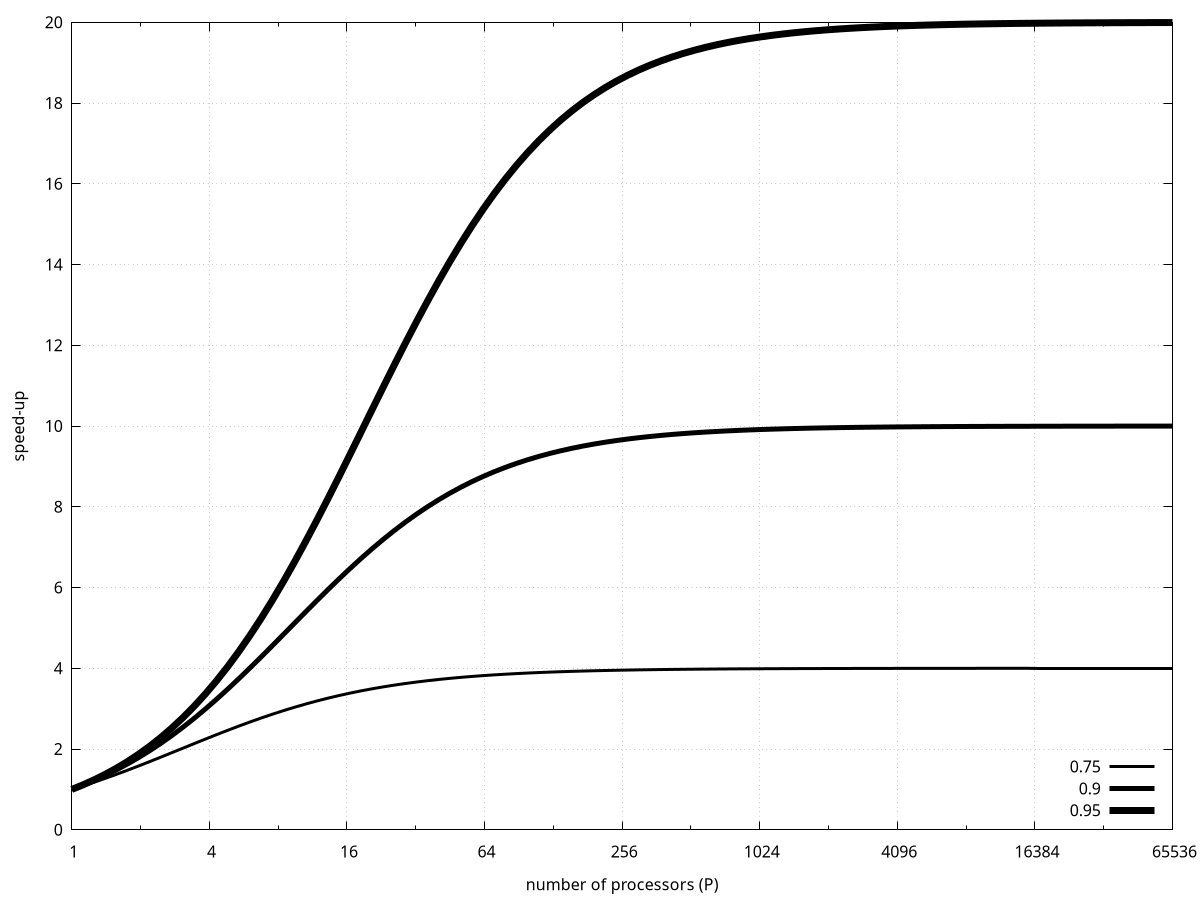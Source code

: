 set terminal png 
set output 'Amdahl.png'
set encoding iso_8859_1 
set logscale x 2
set xrange [1:65536] 
set autoscale
set xlabel "number of processors (P)"
set ylabel "speed-up"
set key on right bottom
set pointsize 2
Amdahl(p,s) = 1/(s + ( (1-s)/p))
set grid
show grid
plot Amdahl(x,1-0.75) title "0.75"  lt -1 lw 3,\
  Amdahl(x,1-0.90) title "0.9" lt -1 lw 5, \
Amdahl(x,1-0.95)title "0.95" lt -1 lw 7
